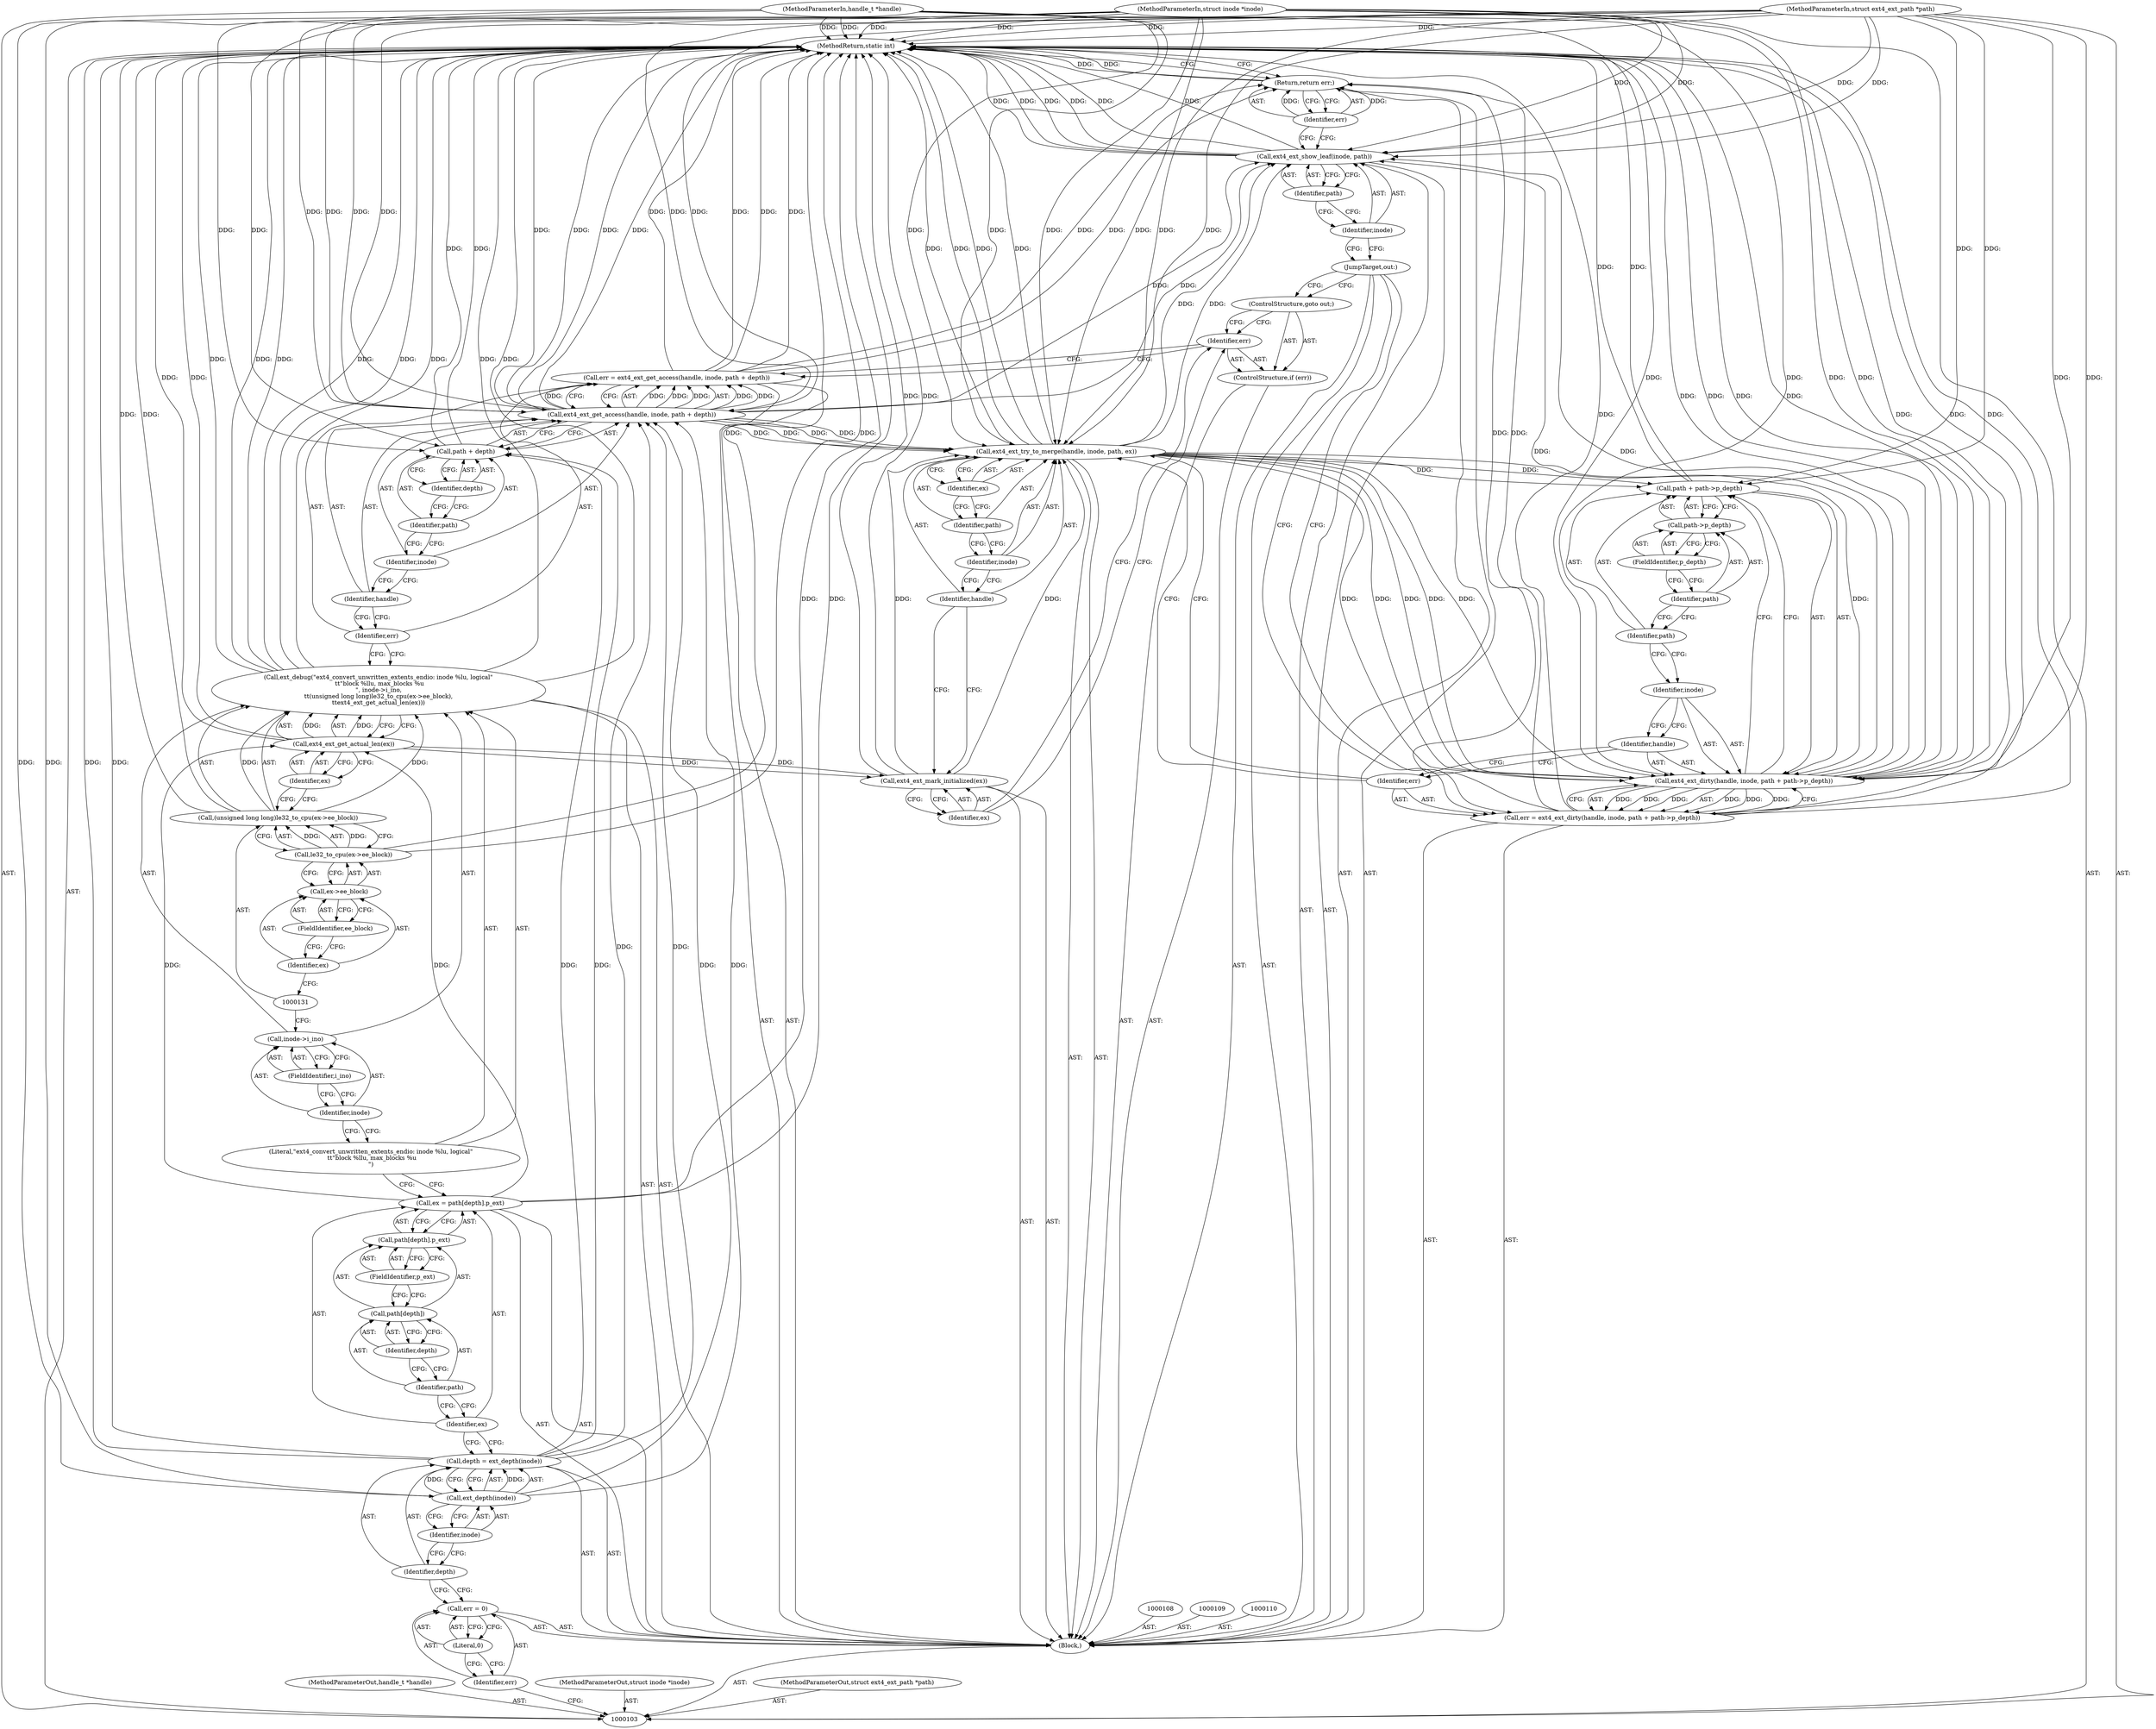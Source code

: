 digraph "1_linux_dee1f973ca341c266229faa5a1a5bb268bed3531" {
"1000172" [label="(MethodReturn,static int)"];
"1000104" [label="(MethodParameterIn,handle_t *handle)"];
"1000259" [label="(MethodParameterOut,handle_t *handle)"];
"1000123" [label="(Identifier,depth)"];
"1000124" [label="(FieldIdentifier,p_ext)"];
"1000118" [label="(Call,ex = path[depth].p_ext)"];
"1000119" [label="(Identifier,ex)"];
"1000120" [label="(Call,path[depth].p_ext)"];
"1000121" [label="(Call,path[depth])"];
"1000122" [label="(Identifier,path)"];
"1000126" [label="(Literal,\"ext4_convert_unwritten_extents_endio: inode %lu, logical\"\n \t\t\"block %llu, max_blocks %u\n\")"];
"1000125" [label="(Call,ext_debug(\"ext4_convert_unwritten_extents_endio: inode %lu, logical\"\n \t\t\"block %llu, max_blocks %u\n\", inode->i_ino,\n\t\t(unsigned long long)le32_to_cpu(ex->ee_block),\n\t\text4_ext_get_actual_len(ex)))"];
"1000127" [label="(Call,inode->i_ino)"];
"1000128" [label="(Identifier,inode)"];
"1000129" [label="(FieldIdentifier,i_ino)"];
"1000130" [label="(Call,(unsigned long long)le32_to_cpu(ex->ee_block))"];
"1000132" [label="(Call,le32_to_cpu(ex->ee_block))"];
"1000133" [label="(Call,ex->ee_block)"];
"1000134" [label="(Identifier,ex)"];
"1000135" [label="(FieldIdentifier,ee_block)"];
"1000136" [label="(Call,ext4_ext_get_actual_len(ex))"];
"1000137" [label="(Identifier,ex)"];
"1000138" [label="(Call,err = ext4_ext_get_access(handle, inode, path + depth))"];
"1000139" [label="(Identifier,err)"];
"1000141" [label="(Identifier,handle)"];
"1000142" [label="(Identifier,inode)"];
"1000143" [label="(Call,path + depth)"];
"1000144" [label="(Identifier,path)"];
"1000145" [label="(Identifier,depth)"];
"1000140" [label="(Call,ext4_ext_get_access(handle, inode, path + depth))"];
"1000146" [label="(ControlStructure,if (err))"];
"1000147" [label="(Identifier,err)"];
"1000148" [label="(ControlStructure,goto out;)"];
"1000105" [label="(MethodParameterIn,struct inode *inode)"];
"1000260" [label="(MethodParameterOut,struct inode *inode)"];
"1000149" [label="(Call,ext4_ext_mark_initialized(ex))"];
"1000150" [label="(Identifier,ex)"];
"1000151" [label="(Call,ext4_ext_try_to_merge(handle, inode, path, ex))"];
"1000152" [label="(Identifier,handle)"];
"1000153" [label="(Identifier,inode)"];
"1000154" [label="(Identifier,path)"];
"1000155" [label="(Identifier,ex)"];
"1000156" [label="(Call,err = ext4_ext_dirty(handle, inode, path + path->p_depth))"];
"1000157" [label="(Identifier,err)"];
"1000159" [label="(Identifier,handle)"];
"1000160" [label="(Identifier,inode)"];
"1000161" [label="(Call,path + path->p_depth)"];
"1000162" [label="(Identifier,path)"];
"1000163" [label="(Call,path->p_depth)"];
"1000164" [label="(Identifier,path)"];
"1000165" [label="(FieldIdentifier,p_depth)"];
"1000158" [label="(Call,ext4_ext_dirty(handle, inode, path + path->p_depth))"];
"1000106" [label="(MethodParameterIn,struct ext4_ext_path *path)"];
"1000261" [label="(MethodParameterOut,struct ext4_ext_path *path)"];
"1000166" [label="(JumpTarget,out:)"];
"1000167" [label="(Call,ext4_ext_show_leaf(inode, path))"];
"1000168" [label="(Identifier,inode)"];
"1000169" [label="(Identifier,path)"];
"1000170" [label="(Return,return err;)"];
"1000171" [label="(Identifier,err)"];
"1000107" [label="(Block,)"];
"1000113" [label="(Literal,0)"];
"1000111" [label="(Call,err = 0)"];
"1000112" [label="(Identifier,err)"];
"1000116" [label="(Call,ext_depth(inode))"];
"1000114" [label="(Call,depth = ext_depth(inode))"];
"1000115" [label="(Identifier,depth)"];
"1000117" [label="(Identifier,inode)"];
"1000172" -> "1000103"  [label="AST: "];
"1000172" -> "1000170"  [label="CFG: "];
"1000170" -> "1000172"  [label="DDG: "];
"1000158" -> "1000172"  [label="DDG: "];
"1000158" -> "1000172"  [label="DDG: "];
"1000125" -> "1000172"  [label="DDG: "];
"1000125" -> "1000172"  [label="DDG: "];
"1000125" -> "1000172"  [label="DDG: "];
"1000125" -> "1000172"  [label="DDG: "];
"1000151" -> "1000172"  [label="DDG: "];
"1000151" -> "1000172"  [label="DDG: "];
"1000167" -> "1000172"  [label="DDG: "];
"1000167" -> "1000172"  [label="DDG: "];
"1000167" -> "1000172"  [label="DDG: "];
"1000156" -> "1000172"  [label="DDG: "];
"1000156" -> "1000172"  [label="DDG: "];
"1000104" -> "1000172"  [label="DDG: "];
"1000105" -> "1000172"  [label="DDG: "];
"1000138" -> "1000172"  [label="DDG: "];
"1000138" -> "1000172"  [label="DDG: "];
"1000149" -> "1000172"  [label="DDG: "];
"1000132" -> "1000172"  [label="DDG: "];
"1000118" -> "1000172"  [label="DDG: "];
"1000161" -> "1000172"  [label="DDG: "];
"1000130" -> "1000172"  [label="DDG: "];
"1000140" -> "1000172"  [label="DDG: "];
"1000140" -> "1000172"  [label="DDG: "];
"1000143" -> "1000172"  [label="DDG: "];
"1000114" -> "1000172"  [label="DDG: "];
"1000136" -> "1000172"  [label="DDG: "];
"1000106" -> "1000172"  [label="DDG: "];
"1000104" -> "1000103"  [label="AST: "];
"1000104" -> "1000172"  [label="DDG: "];
"1000104" -> "1000140"  [label="DDG: "];
"1000104" -> "1000151"  [label="DDG: "];
"1000104" -> "1000158"  [label="DDG: "];
"1000259" -> "1000103"  [label="AST: "];
"1000123" -> "1000121"  [label="AST: "];
"1000123" -> "1000122"  [label="CFG: "];
"1000121" -> "1000123"  [label="CFG: "];
"1000124" -> "1000120"  [label="AST: "];
"1000124" -> "1000121"  [label="CFG: "];
"1000120" -> "1000124"  [label="CFG: "];
"1000118" -> "1000107"  [label="AST: "];
"1000118" -> "1000120"  [label="CFG: "];
"1000119" -> "1000118"  [label="AST: "];
"1000120" -> "1000118"  [label="AST: "];
"1000126" -> "1000118"  [label="CFG: "];
"1000118" -> "1000172"  [label="DDG: "];
"1000118" -> "1000136"  [label="DDG: "];
"1000119" -> "1000118"  [label="AST: "];
"1000119" -> "1000114"  [label="CFG: "];
"1000122" -> "1000119"  [label="CFG: "];
"1000120" -> "1000118"  [label="AST: "];
"1000120" -> "1000124"  [label="CFG: "];
"1000121" -> "1000120"  [label="AST: "];
"1000124" -> "1000120"  [label="AST: "];
"1000118" -> "1000120"  [label="CFG: "];
"1000121" -> "1000120"  [label="AST: "];
"1000121" -> "1000123"  [label="CFG: "];
"1000122" -> "1000121"  [label="AST: "];
"1000123" -> "1000121"  [label="AST: "];
"1000124" -> "1000121"  [label="CFG: "];
"1000122" -> "1000121"  [label="AST: "];
"1000122" -> "1000119"  [label="CFG: "];
"1000123" -> "1000122"  [label="CFG: "];
"1000126" -> "1000125"  [label="AST: "];
"1000126" -> "1000118"  [label="CFG: "];
"1000128" -> "1000126"  [label="CFG: "];
"1000125" -> "1000107"  [label="AST: "];
"1000125" -> "1000136"  [label="CFG: "];
"1000126" -> "1000125"  [label="AST: "];
"1000127" -> "1000125"  [label="AST: "];
"1000130" -> "1000125"  [label="AST: "];
"1000136" -> "1000125"  [label="AST: "];
"1000139" -> "1000125"  [label="CFG: "];
"1000125" -> "1000172"  [label="DDG: "];
"1000125" -> "1000172"  [label="DDG: "];
"1000125" -> "1000172"  [label="DDG: "];
"1000125" -> "1000172"  [label="DDG: "];
"1000130" -> "1000125"  [label="DDG: "];
"1000136" -> "1000125"  [label="DDG: "];
"1000127" -> "1000125"  [label="AST: "];
"1000127" -> "1000129"  [label="CFG: "];
"1000128" -> "1000127"  [label="AST: "];
"1000129" -> "1000127"  [label="AST: "];
"1000131" -> "1000127"  [label="CFG: "];
"1000128" -> "1000127"  [label="AST: "];
"1000128" -> "1000126"  [label="CFG: "];
"1000129" -> "1000128"  [label="CFG: "];
"1000129" -> "1000127"  [label="AST: "];
"1000129" -> "1000128"  [label="CFG: "];
"1000127" -> "1000129"  [label="CFG: "];
"1000130" -> "1000125"  [label="AST: "];
"1000130" -> "1000132"  [label="CFG: "];
"1000131" -> "1000130"  [label="AST: "];
"1000132" -> "1000130"  [label="AST: "];
"1000137" -> "1000130"  [label="CFG: "];
"1000130" -> "1000172"  [label="DDG: "];
"1000130" -> "1000125"  [label="DDG: "];
"1000132" -> "1000130"  [label="DDG: "];
"1000132" -> "1000130"  [label="AST: "];
"1000132" -> "1000133"  [label="CFG: "];
"1000133" -> "1000132"  [label="AST: "];
"1000130" -> "1000132"  [label="CFG: "];
"1000132" -> "1000172"  [label="DDG: "];
"1000132" -> "1000130"  [label="DDG: "];
"1000133" -> "1000132"  [label="AST: "];
"1000133" -> "1000135"  [label="CFG: "];
"1000134" -> "1000133"  [label="AST: "];
"1000135" -> "1000133"  [label="AST: "];
"1000132" -> "1000133"  [label="CFG: "];
"1000134" -> "1000133"  [label="AST: "];
"1000134" -> "1000131"  [label="CFG: "];
"1000135" -> "1000134"  [label="CFG: "];
"1000135" -> "1000133"  [label="AST: "];
"1000135" -> "1000134"  [label="CFG: "];
"1000133" -> "1000135"  [label="CFG: "];
"1000136" -> "1000125"  [label="AST: "];
"1000136" -> "1000137"  [label="CFG: "];
"1000137" -> "1000136"  [label="AST: "];
"1000125" -> "1000136"  [label="CFG: "];
"1000136" -> "1000172"  [label="DDG: "];
"1000136" -> "1000125"  [label="DDG: "];
"1000118" -> "1000136"  [label="DDG: "];
"1000136" -> "1000149"  [label="DDG: "];
"1000137" -> "1000136"  [label="AST: "];
"1000137" -> "1000130"  [label="CFG: "];
"1000136" -> "1000137"  [label="CFG: "];
"1000138" -> "1000107"  [label="AST: "];
"1000138" -> "1000140"  [label="CFG: "];
"1000139" -> "1000138"  [label="AST: "];
"1000140" -> "1000138"  [label="AST: "];
"1000147" -> "1000138"  [label="CFG: "];
"1000138" -> "1000172"  [label="DDG: "];
"1000138" -> "1000172"  [label="DDG: "];
"1000140" -> "1000138"  [label="DDG: "];
"1000140" -> "1000138"  [label="DDG: "];
"1000140" -> "1000138"  [label="DDG: "];
"1000138" -> "1000170"  [label="DDG: "];
"1000139" -> "1000138"  [label="AST: "];
"1000139" -> "1000125"  [label="CFG: "];
"1000141" -> "1000139"  [label="CFG: "];
"1000141" -> "1000140"  [label="AST: "];
"1000141" -> "1000139"  [label="CFG: "];
"1000142" -> "1000141"  [label="CFG: "];
"1000142" -> "1000140"  [label="AST: "];
"1000142" -> "1000141"  [label="CFG: "];
"1000144" -> "1000142"  [label="CFG: "];
"1000143" -> "1000140"  [label="AST: "];
"1000143" -> "1000145"  [label="CFG: "];
"1000144" -> "1000143"  [label="AST: "];
"1000145" -> "1000143"  [label="AST: "];
"1000140" -> "1000143"  [label="CFG: "];
"1000143" -> "1000172"  [label="DDG: "];
"1000106" -> "1000143"  [label="DDG: "];
"1000114" -> "1000143"  [label="DDG: "];
"1000144" -> "1000143"  [label="AST: "];
"1000144" -> "1000142"  [label="CFG: "];
"1000145" -> "1000144"  [label="CFG: "];
"1000145" -> "1000143"  [label="AST: "];
"1000145" -> "1000144"  [label="CFG: "];
"1000143" -> "1000145"  [label="CFG: "];
"1000140" -> "1000138"  [label="AST: "];
"1000140" -> "1000143"  [label="CFG: "];
"1000141" -> "1000140"  [label="AST: "];
"1000142" -> "1000140"  [label="AST: "];
"1000143" -> "1000140"  [label="AST: "];
"1000138" -> "1000140"  [label="CFG: "];
"1000140" -> "1000172"  [label="DDG: "];
"1000140" -> "1000172"  [label="DDG: "];
"1000140" -> "1000138"  [label="DDG: "];
"1000140" -> "1000138"  [label="DDG: "];
"1000140" -> "1000138"  [label="DDG: "];
"1000104" -> "1000140"  [label="DDG: "];
"1000116" -> "1000140"  [label="DDG: "];
"1000105" -> "1000140"  [label="DDG: "];
"1000106" -> "1000140"  [label="DDG: "];
"1000114" -> "1000140"  [label="DDG: "];
"1000140" -> "1000151"  [label="DDG: "];
"1000140" -> "1000151"  [label="DDG: "];
"1000140" -> "1000167"  [label="DDG: "];
"1000146" -> "1000107"  [label="AST: "];
"1000147" -> "1000146"  [label="AST: "];
"1000148" -> "1000146"  [label="AST: "];
"1000147" -> "1000146"  [label="AST: "];
"1000147" -> "1000138"  [label="CFG: "];
"1000148" -> "1000147"  [label="CFG: "];
"1000150" -> "1000147"  [label="CFG: "];
"1000148" -> "1000146"  [label="AST: "];
"1000148" -> "1000147"  [label="CFG: "];
"1000166" -> "1000148"  [label="CFG: "];
"1000105" -> "1000103"  [label="AST: "];
"1000105" -> "1000172"  [label="DDG: "];
"1000105" -> "1000116"  [label="DDG: "];
"1000105" -> "1000140"  [label="DDG: "];
"1000105" -> "1000151"  [label="DDG: "];
"1000105" -> "1000158"  [label="DDG: "];
"1000105" -> "1000167"  [label="DDG: "];
"1000260" -> "1000103"  [label="AST: "];
"1000149" -> "1000107"  [label="AST: "];
"1000149" -> "1000150"  [label="CFG: "];
"1000150" -> "1000149"  [label="AST: "];
"1000152" -> "1000149"  [label="CFG: "];
"1000149" -> "1000172"  [label="DDG: "];
"1000136" -> "1000149"  [label="DDG: "];
"1000149" -> "1000151"  [label="DDG: "];
"1000150" -> "1000149"  [label="AST: "];
"1000150" -> "1000147"  [label="CFG: "];
"1000149" -> "1000150"  [label="CFG: "];
"1000151" -> "1000107"  [label="AST: "];
"1000151" -> "1000155"  [label="CFG: "];
"1000152" -> "1000151"  [label="AST: "];
"1000153" -> "1000151"  [label="AST: "];
"1000154" -> "1000151"  [label="AST: "];
"1000155" -> "1000151"  [label="AST: "];
"1000157" -> "1000151"  [label="CFG: "];
"1000151" -> "1000172"  [label="DDG: "];
"1000151" -> "1000172"  [label="DDG: "];
"1000140" -> "1000151"  [label="DDG: "];
"1000140" -> "1000151"  [label="DDG: "];
"1000104" -> "1000151"  [label="DDG: "];
"1000105" -> "1000151"  [label="DDG: "];
"1000106" -> "1000151"  [label="DDG: "];
"1000149" -> "1000151"  [label="DDG: "];
"1000151" -> "1000158"  [label="DDG: "];
"1000151" -> "1000158"  [label="DDG: "];
"1000151" -> "1000158"  [label="DDG: "];
"1000151" -> "1000161"  [label="DDG: "];
"1000151" -> "1000167"  [label="DDG: "];
"1000152" -> "1000151"  [label="AST: "];
"1000152" -> "1000149"  [label="CFG: "];
"1000153" -> "1000152"  [label="CFG: "];
"1000153" -> "1000151"  [label="AST: "];
"1000153" -> "1000152"  [label="CFG: "];
"1000154" -> "1000153"  [label="CFG: "];
"1000154" -> "1000151"  [label="AST: "];
"1000154" -> "1000153"  [label="CFG: "];
"1000155" -> "1000154"  [label="CFG: "];
"1000155" -> "1000151"  [label="AST: "];
"1000155" -> "1000154"  [label="CFG: "];
"1000151" -> "1000155"  [label="CFG: "];
"1000156" -> "1000107"  [label="AST: "];
"1000156" -> "1000158"  [label="CFG: "];
"1000157" -> "1000156"  [label="AST: "];
"1000158" -> "1000156"  [label="AST: "];
"1000166" -> "1000156"  [label="CFG: "];
"1000156" -> "1000172"  [label="DDG: "];
"1000156" -> "1000172"  [label="DDG: "];
"1000158" -> "1000156"  [label="DDG: "];
"1000158" -> "1000156"  [label="DDG: "];
"1000158" -> "1000156"  [label="DDG: "];
"1000156" -> "1000170"  [label="DDG: "];
"1000157" -> "1000156"  [label="AST: "];
"1000157" -> "1000151"  [label="CFG: "];
"1000159" -> "1000157"  [label="CFG: "];
"1000159" -> "1000158"  [label="AST: "];
"1000159" -> "1000157"  [label="CFG: "];
"1000160" -> "1000159"  [label="CFG: "];
"1000160" -> "1000158"  [label="AST: "];
"1000160" -> "1000159"  [label="CFG: "];
"1000162" -> "1000160"  [label="CFG: "];
"1000161" -> "1000158"  [label="AST: "];
"1000161" -> "1000163"  [label="CFG: "];
"1000162" -> "1000161"  [label="AST: "];
"1000163" -> "1000161"  [label="AST: "];
"1000158" -> "1000161"  [label="CFG: "];
"1000161" -> "1000172"  [label="DDG: "];
"1000151" -> "1000161"  [label="DDG: "];
"1000106" -> "1000161"  [label="DDG: "];
"1000162" -> "1000161"  [label="AST: "];
"1000162" -> "1000160"  [label="CFG: "];
"1000164" -> "1000162"  [label="CFG: "];
"1000163" -> "1000161"  [label="AST: "];
"1000163" -> "1000165"  [label="CFG: "];
"1000164" -> "1000163"  [label="AST: "];
"1000165" -> "1000163"  [label="AST: "];
"1000161" -> "1000163"  [label="CFG: "];
"1000164" -> "1000163"  [label="AST: "];
"1000164" -> "1000162"  [label="CFG: "];
"1000165" -> "1000164"  [label="CFG: "];
"1000165" -> "1000163"  [label="AST: "];
"1000165" -> "1000164"  [label="CFG: "];
"1000163" -> "1000165"  [label="CFG: "];
"1000158" -> "1000156"  [label="AST: "];
"1000158" -> "1000161"  [label="CFG: "];
"1000159" -> "1000158"  [label="AST: "];
"1000160" -> "1000158"  [label="AST: "];
"1000161" -> "1000158"  [label="AST: "];
"1000156" -> "1000158"  [label="CFG: "];
"1000158" -> "1000172"  [label="DDG: "];
"1000158" -> "1000172"  [label="DDG: "];
"1000158" -> "1000156"  [label="DDG: "];
"1000158" -> "1000156"  [label="DDG: "];
"1000158" -> "1000156"  [label="DDG: "];
"1000151" -> "1000158"  [label="DDG: "];
"1000151" -> "1000158"  [label="DDG: "];
"1000151" -> "1000158"  [label="DDG: "];
"1000104" -> "1000158"  [label="DDG: "];
"1000105" -> "1000158"  [label="DDG: "];
"1000106" -> "1000158"  [label="DDG: "];
"1000158" -> "1000167"  [label="DDG: "];
"1000106" -> "1000103"  [label="AST: "];
"1000106" -> "1000172"  [label="DDG: "];
"1000106" -> "1000140"  [label="DDG: "];
"1000106" -> "1000143"  [label="DDG: "];
"1000106" -> "1000151"  [label="DDG: "];
"1000106" -> "1000158"  [label="DDG: "];
"1000106" -> "1000161"  [label="DDG: "];
"1000106" -> "1000167"  [label="DDG: "];
"1000261" -> "1000103"  [label="AST: "];
"1000166" -> "1000107"  [label="AST: "];
"1000166" -> "1000156"  [label="CFG: "];
"1000166" -> "1000148"  [label="CFG: "];
"1000168" -> "1000166"  [label="CFG: "];
"1000167" -> "1000107"  [label="AST: "];
"1000167" -> "1000169"  [label="CFG: "];
"1000168" -> "1000167"  [label="AST: "];
"1000169" -> "1000167"  [label="AST: "];
"1000171" -> "1000167"  [label="CFG: "];
"1000167" -> "1000172"  [label="DDG: "];
"1000167" -> "1000172"  [label="DDG: "];
"1000167" -> "1000172"  [label="DDG: "];
"1000140" -> "1000167"  [label="DDG: "];
"1000158" -> "1000167"  [label="DDG: "];
"1000105" -> "1000167"  [label="DDG: "];
"1000106" -> "1000167"  [label="DDG: "];
"1000151" -> "1000167"  [label="DDG: "];
"1000168" -> "1000167"  [label="AST: "];
"1000168" -> "1000166"  [label="CFG: "];
"1000169" -> "1000168"  [label="CFG: "];
"1000169" -> "1000167"  [label="AST: "];
"1000169" -> "1000168"  [label="CFG: "];
"1000167" -> "1000169"  [label="CFG: "];
"1000170" -> "1000107"  [label="AST: "];
"1000170" -> "1000171"  [label="CFG: "];
"1000171" -> "1000170"  [label="AST: "];
"1000172" -> "1000170"  [label="CFG: "];
"1000170" -> "1000172"  [label="DDG: "];
"1000171" -> "1000170"  [label="DDG: "];
"1000156" -> "1000170"  [label="DDG: "];
"1000138" -> "1000170"  [label="DDG: "];
"1000171" -> "1000170"  [label="AST: "];
"1000171" -> "1000167"  [label="CFG: "];
"1000170" -> "1000171"  [label="CFG: "];
"1000171" -> "1000170"  [label="DDG: "];
"1000107" -> "1000103"  [label="AST: "];
"1000108" -> "1000107"  [label="AST: "];
"1000109" -> "1000107"  [label="AST: "];
"1000110" -> "1000107"  [label="AST: "];
"1000111" -> "1000107"  [label="AST: "];
"1000114" -> "1000107"  [label="AST: "];
"1000118" -> "1000107"  [label="AST: "];
"1000125" -> "1000107"  [label="AST: "];
"1000138" -> "1000107"  [label="AST: "];
"1000146" -> "1000107"  [label="AST: "];
"1000149" -> "1000107"  [label="AST: "];
"1000151" -> "1000107"  [label="AST: "];
"1000156" -> "1000107"  [label="AST: "];
"1000166" -> "1000107"  [label="AST: "];
"1000167" -> "1000107"  [label="AST: "];
"1000170" -> "1000107"  [label="AST: "];
"1000113" -> "1000111"  [label="AST: "];
"1000113" -> "1000112"  [label="CFG: "];
"1000111" -> "1000113"  [label="CFG: "];
"1000111" -> "1000107"  [label="AST: "];
"1000111" -> "1000113"  [label="CFG: "];
"1000112" -> "1000111"  [label="AST: "];
"1000113" -> "1000111"  [label="AST: "];
"1000115" -> "1000111"  [label="CFG: "];
"1000112" -> "1000111"  [label="AST: "];
"1000112" -> "1000103"  [label="CFG: "];
"1000113" -> "1000112"  [label="CFG: "];
"1000116" -> "1000114"  [label="AST: "];
"1000116" -> "1000117"  [label="CFG: "];
"1000117" -> "1000116"  [label="AST: "];
"1000114" -> "1000116"  [label="CFG: "];
"1000116" -> "1000114"  [label="DDG: "];
"1000105" -> "1000116"  [label="DDG: "];
"1000116" -> "1000140"  [label="DDG: "];
"1000114" -> "1000107"  [label="AST: "];
"1000114" -> "1000116"  [label="CFG: "];
"1000115" -> "1000114"  [label="AST: "];
"1000116" -> "1000114"  [label="AST: "];
"1000119" -> "1000114"  [label="CFG: "];
"1000114" -> "1000172"  [label="DDG: "];
"1000116" -> "1000114"  [label="DDG: "];
"1000114" -> "1000140"  [label="DDG: "];
"1000114" -> "1000143"  [label="DDG: "];
"1000115" -> "1000114"  [label="AST: "];
"1000115" -> "1000111"  [label="CFG: "];
"1000117" -> "1000115"  [label="CFG: "];
"1000117" -> "1000116"  [label="AST: "];
"1000117" -> "1000115"  [label="CFG: "];
"1000116" -> "1000117"  [label="CFG: "];
}
